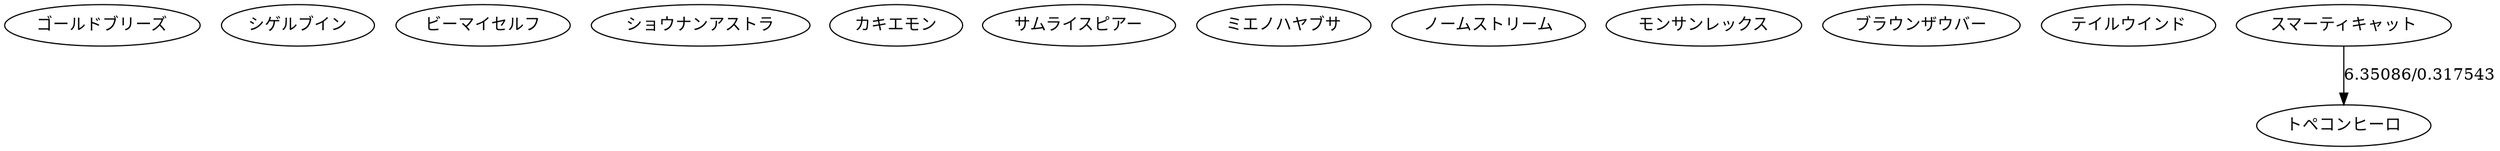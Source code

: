 digraph G {
0[label=ゴールドブリーズ];
1[label=シゲルブイン];
2[label=ビーマイセルフ];
3[label=ショウナンアストラ];
4[label=カキエモン];
5[label=サムライスピアー];
6[label=ミエノハヤブサ];
7[label=ノームストリーム];
8[label=モンサンレックス];
9[label=ブラウンザウバー];
10[label=テイルウインド];
11[label=トペコンヒーロ];
12[label=スマーティキャット];
12->11[label="6.35086/0.317543"];
}
